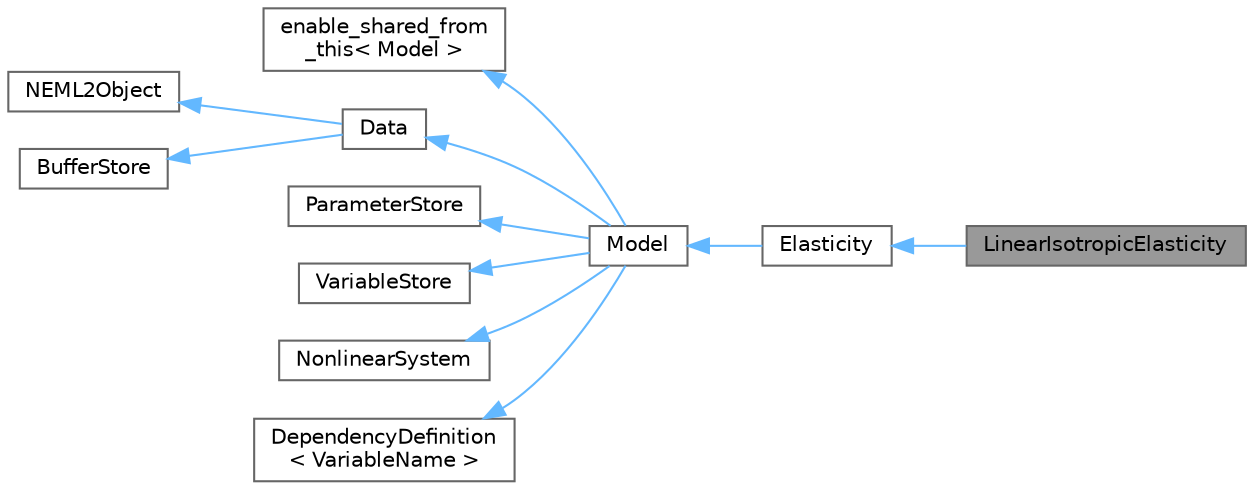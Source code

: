 digraph "LinearIsotropicElasticity"
{
 // LATEX_PDF_SIZE
  bgcolor="transparent";
  edge [fontname=Helvetica,fontsize=10,labelfontname=Helvetica,labelfontsize=10];
  node [fontname=Helvetica,fontsize=10,shape=box,height=0.2,width=0.4];
  rankdir="LR";
  Node1 [id="Node000001",label="LinearIsotropicElasticity",height=0.2,width=0.4,color="gray40", fillcolor="grey60", style="filled", fontcolor="black",tooltip=" "];
  Node2 -> Node1 [id="edge1_Node000001_Node000002",dir="back",color="steelblue1",style="solid",tooltip=" "];
  Node2 [id="Node000002",label="Elasticity",height=0.2,width=0.4,color="gray40", fillcolor="white", style="filled",URL="$classneml2_1_1Elasticity.html",tooltip=" "];
  Node3 -> Node2 [id="edge2_Node000002_Node000003",dir="back",color="steelblue1",style="solid",tooltip=" "];
  Node3 [id="Node000003",label="Model",height=0.2,width=0.4,color="gray40", fillcolor="white", style="filled",URL="$classneml2_1_1Model.html",tooltip="The base class for all constitutive models."];
  Node4 -> Node3 [id="edge3_Node000003_Node000004",dir="back",color="steelblue1",style="solid",tooltip=" "];
  Node4 [id="Node000004",label="enable_shared_from\l_this\< Model \>",height=0.2,width=0.4,color="gray40", fillcolor="white", style="filled",tooltip=" "];
  Node5 -> Node3 [id="edge4_Node000003_Node000005",dir="back",color="steelblue1",style="solid",tooltip=" "];
  Node5 [id="Node000005",label="Data",height=0.2,width=0.4,color="gray40", fillcolor="white", style="filled",URL="$classneml2_1_1Data.html",tooltip=" "];
  Node6 -> Node5 [id="edge5_Node000005_Node000006",dir="back",color="steelblue1",style="solid",tooltip=" "];
  Node6 [id="Node000006",label="NEML2Object",height=0.2,width=0.4,color="gray40", fillcolor="white", style="filled",URL="$classneml2_1_1NEML2Object.html",tooltip="The base class of all \"manufacturable\" objects in the NEML2 library."];
  Node7 -> Node5 [id="edge6_Node000005_Node000007",dir="back",color="steelblue1",style="solid",tooltip=" "];
  Node7 [id="Node000007",label="BufferStore",height=0.2,width=0.4,color="gray40", fillcolor="white", style="filled",URL="$classneml2_1_1BufferStore.html",tooltip="Interface for object which can store buffers."];
  Node8 -> Node3 [id="edge7_Node000003_Node000008",dir="back",color="steelblue1",style="solid",tooltip=" "];
  Node8 [id="Node000008",label="ParameterStore",height=0.2,width=0.4,color="gray40", fillcolor="white", style="filled",URL="$classneml2_1_1ParameterStore.html",tooltip="Interface for object which can store parameters."];
  Node9 -> Node3 [id="edge8_Node000003_Node000009",dir="back",color="steelblue1",style="solid",tooltip=" "];
  Node9 [id="Node000009",label="VariableStore",height=0.2,width=0.4,color="gray40", fillcolor="white", style="filled",URL="$classneml2_1_1VariableStore.html",tooltip=" "];
  Node10 -> Node3 [id="edge9_Node000003_Node000010",dir="back",color="steelblue1",style="solid",tooltip=" "];
  Node10 [id="Node000010",label="NonlinearSystem",height=0.2,width=0.4,color="gray40", fillcolor="white", style="filled",URL="$classneml2_1_1NonlinearSystem.html",tooltip="Definition of a nonlinear system of equations."];
  Node11 -> Node3 [id="edge10_Node000003_Node000011",dir="back",color="steelblue1",style="solid",tooltip=" "];
  Node11 [id="Node000011",label="DependencyDefinition\l\< VariableName \>",height=0.2,width=0.4,color="gray40", fillcolor="white", style="filled",URL="$classneml2_1_1DependencyDefinition.html",tooltip=" "];
}
